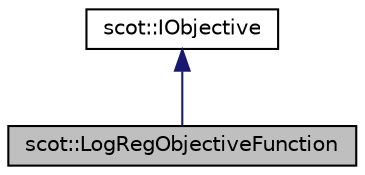digraph "scot::LogRegObjectiveFunction"
{
 // LATEX_PDF_SIZE
  edge [fontname="Helvetica",fontsize="10",labelfontname="Helvetica",labelfontsize="10"];
  node [fontname="Helvetica",fontsize="10",shape=record];
  Node1 [label="scot::LogRegObjectiveFunction",height=0.2,width=0.4,color="black", fillcolor="grey75", style="filled", fontcolor="black",tooltip=" "];
  Node2 -> Node1 [dir="back",color="midnightblue",fontsize="10",style="solid"];
  Node2 [label="scot::IObjective",height=0.2,width=0.4,color="black", fillcolor="white", style="filled",URL="$classscot_1_1IObjective.html",tooltip=" "];
}
